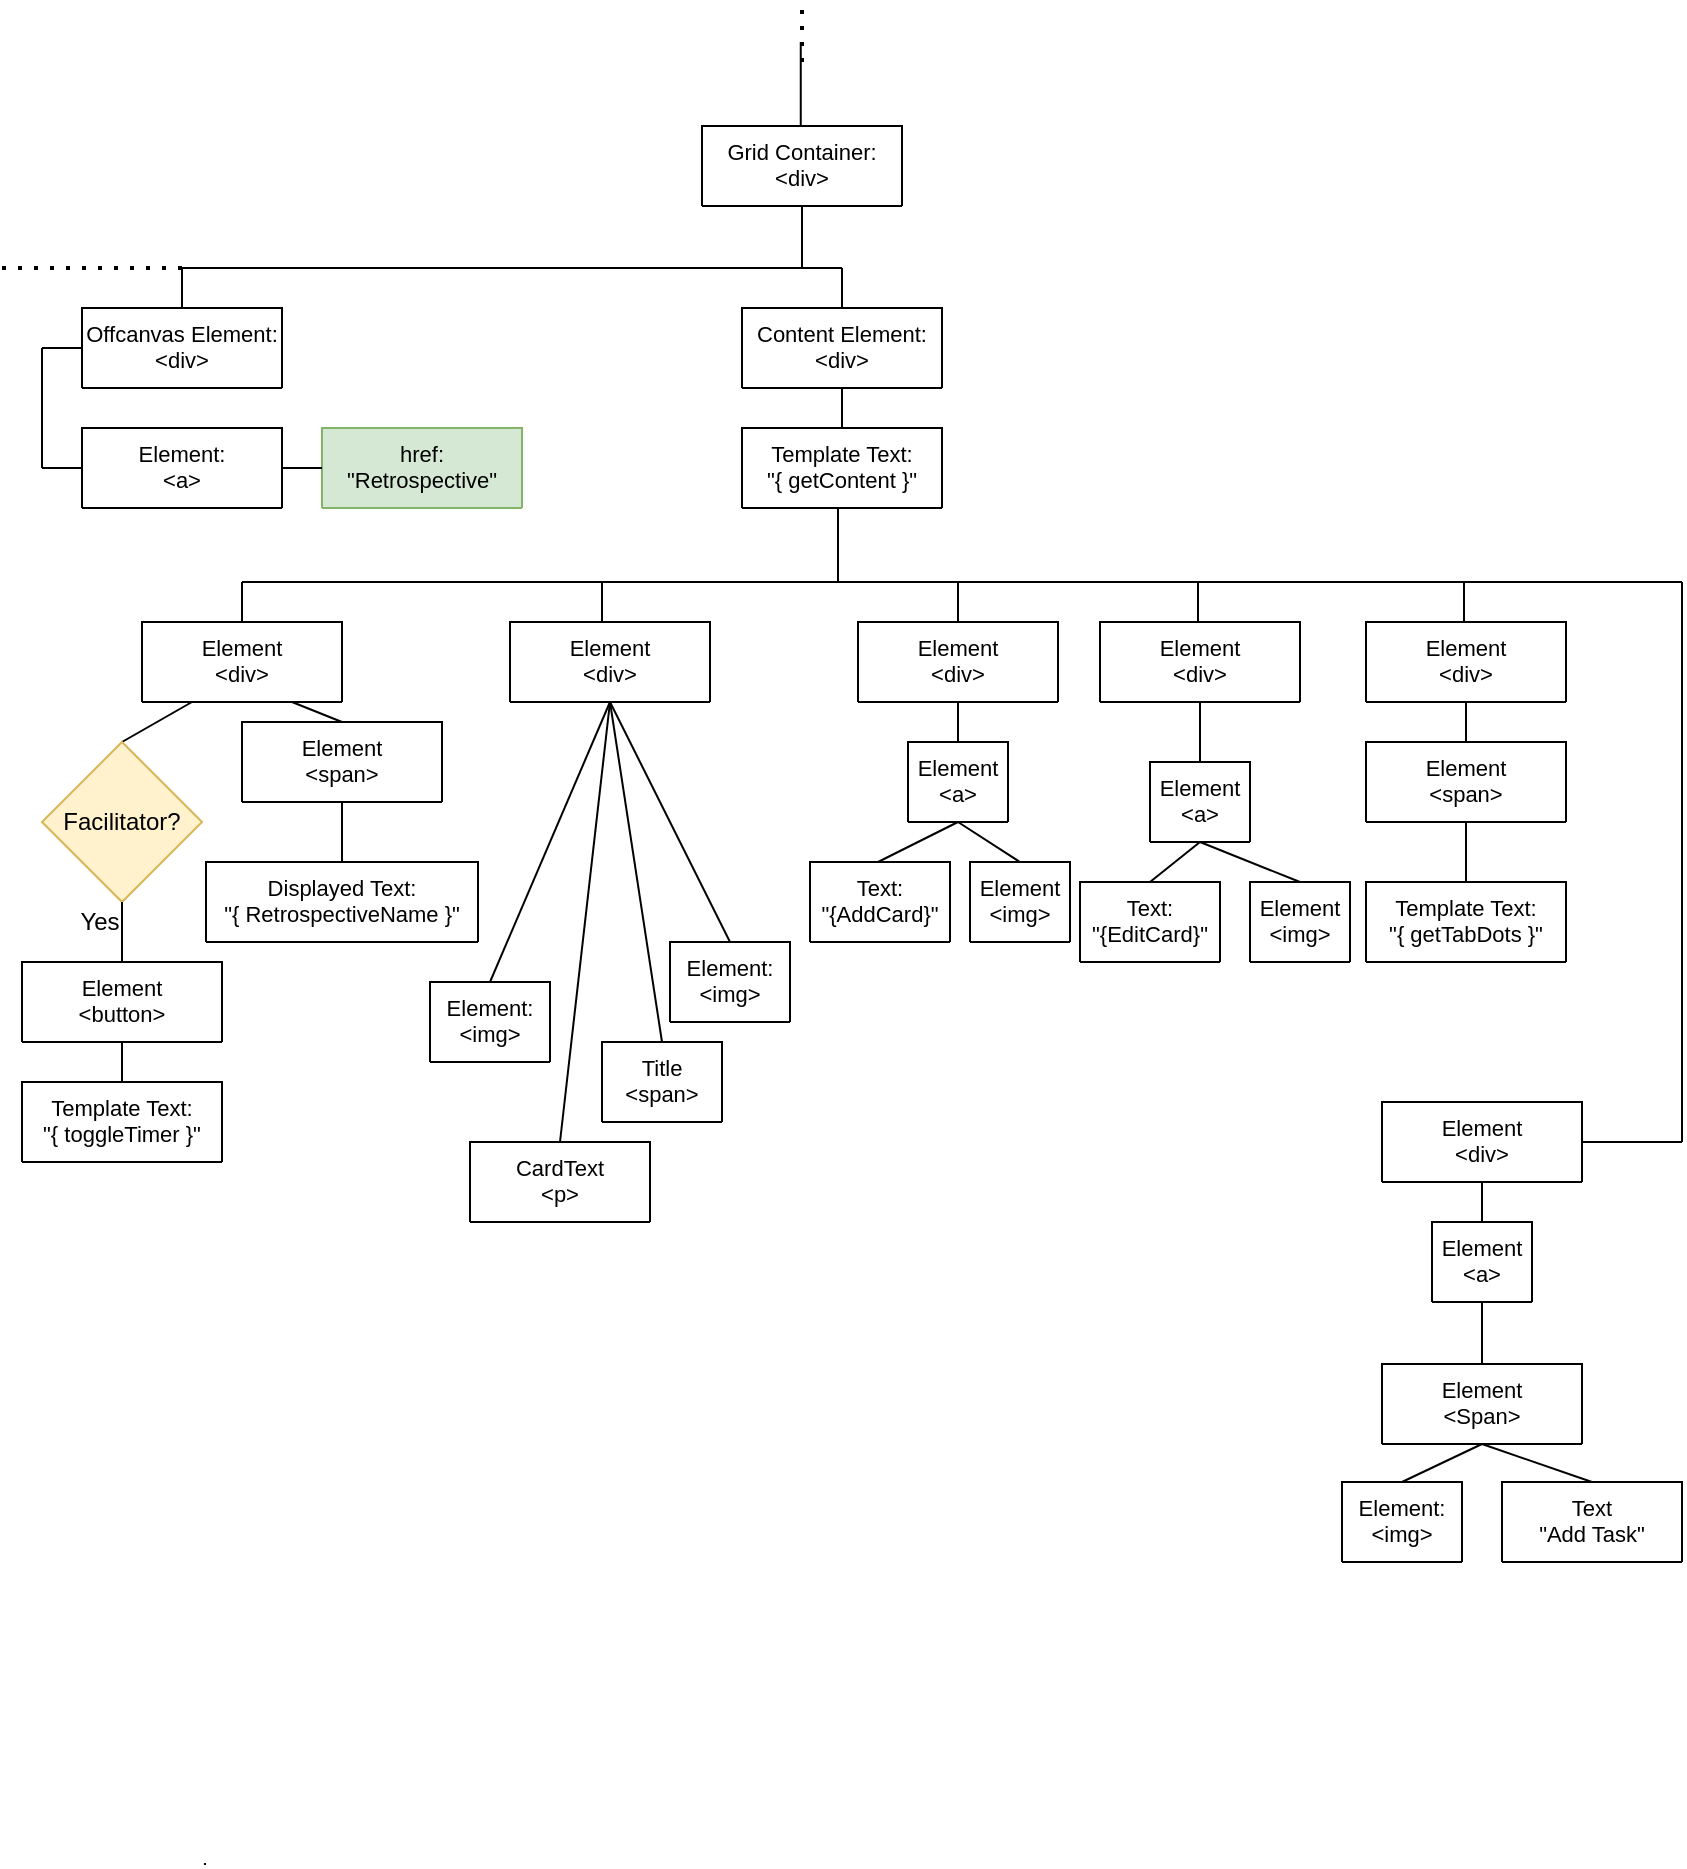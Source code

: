 <mxfile version="23.1.1" type="github">
  <diagram name="Page-1" id="cYGsJFzPVr4hY669UNgf">
    <mxGraphModel dx="1236" dy="1225" grid="1" gridSize="10" guides="1" tooltips="1" connect="1" arrows="1" fold="1" page="1" pageScale="1" pageWidth="850" pageHeight="1100" math="0" shadow="0">
      <root>
        <mxCell id="0" />
        <mxCell id="1" parent="0" />
        <mxCell id="bZ-zRYonK2PxEfOanbGE-1" value="" style="endArrow=none;dashed=1;html=1;dashPattern=1 3;strokeWidth=2;rounded=0;entryX=0.5;entryY=1;entryDx=0;entryDy=0;" edge="1" parent="1">
          <mxGeometry width="50" height="50" relative="1" as="geometry">
            <mxPoint x="400" y="80" as="sourcePoint" />
            <mxPoint x="400" y="50" as="targetPoint" />
            <Array as="points">
              <mxPoint x="400" y="80" />
            </Array>
          </mxGeometry>
        </mxCell>
        <mxCell id="bZ-zRYonK2PxEfOanbGE-2" value="" style="endArrow=none;html=1;rounded=0;exitX=0.5;exitY=0;exitDx=0;exitDy=0;" edge="1" parent="1">
          <mxGeometry width="50" height="50" relative="1" as="geometry">
            <mxPoint x="399.38" y="112" as="sourcePoint" />
            <mxPoint x="399.38" y="70" as="targetPoint" />
          </mxGeometry>
        </mxCell>
        <mxCell id="bZ-zRYonK2PxEfOanbGE-3" value="Offcanvas Element:&#xa;&lt;div&gt;&#xa;" style="swimlane;fontStyle=0;align=center;verticalAlign=top;childLayout=stackLayout;horizontal=1;startSize=50;horizontalStack=0;resizeParent=1;resizeLast=0;collapsible=1;marginBottom=0;rounded=0;shadow=0;strokeWidth=1;fontSize=11;" vertex="1" parent="1">
          <mxGeometry x="40" y="203" width="100" height="40" as="geometry">
            <mxRectangle x="130" y="380" width="160" height="26" as="alternateBounds" />
          </mxGeometry>
        </mxCell>
        <mxCell id="bZ-zRYonK2PxEfOanbGE-4" value="Grid Container:&#xa;&lt;div&gt;&#xa;" style="swimlane;fontStyle=0;align=center;verticalAlign=top;childLayout=stackLayout;horizontal=1;startSize=50;horizontalStack=0;resizeParent=1;resizeLast=0;collapsible=1;marginBottom=0;rounded=0;shadow=0;strokeWidth=1;fontSize=11;" vertex="1" parent="1">
          <mxGeometry x="350" y="112" width="100" height="40" as="geometry">
            <mxRectangle x="130" y="380" width="160" height="26" as="alternateBounds" />
          </mxGeometry>
        </mxCell>
        <mxCell id="bZ-zRYonK2PxEfOanbGE-5" value="Element:&#xa;&lt;a&gt;&#xa;" style="swimlane;fontStyle=0;align=center;verticalAlign=top;childLayout=stackLayout;horizontal=1;startSize=50;horizontalStack=0;resizeParent=1;resizeLast=0;collapsible=1;marginBottom=0;rounded=0;shadow=0;strokeWidth=1;fontSize=11;" vertex="1" parent="1">
          <mxGeometry x="40" y="263" width="100" height="40" as="geometry">
            <mxRectangle x="130" y="380" width="160" height="26" as="alternateBounds" />
          </mxGeometry>
        </mxCell>
        <mxCell id="bZ-zRYonK2PxEfOanbGE-6" value="" style="endArrow=none;html=1;rounded=0;entryX=0.5;entryY=1;entryDx=0;entryDy=0;" edge="1" parent="1" target="bZ-zRYonK2PxEfOanbGE-4">
          <mxGeometry width="50" height="50" relative="1" as="geometry">
            <mxPoint x="400" y="183" as="sourcePoint" />
            <mxPoint x="420" y="253" as="targetPoint" />
          </mxGeometry>
        </mxCell>
        <mxCell id="bZ-zRYonK2PxEfOanbGE-7" value="" style="endArrow=none;html=1;rounded=0;exitX=0.5;exitY=0;exitDx=0;exitDy=0;" edge="1" parent="1" source="bZ-zRYonK2PxEfOanbGE-3">
          <mxGeometry width="50" height="50" relative="1" as="geometry">
            <mxPoint x="160" y="303" as="sourcePoint" />
            <mxPoint x="90" y="183" as="targetPoint" />
          </mxGeometry>
        </mxCell>
        <mxCell id="bZ-zRYonK2PxEfOanbGE-8" value="" style="endArrow=none;html=1;rounded=0;entryX=0;entryY=0.5;entryDx=0;entryDy=0;" edge="1" parent="1" target="bZ-zRYonK2PxEfOanbGE-3">
          <mxGeometry width="50" height="50" relative="1" as="geometry">
            <mxPoint x="20" y="223" as="sourcePoint" />
            <mxPoint x="210" y="253" as="targetPoint" />
          </mxGeometry>
        </mxCell>
        <mxCell id="bZ-zRYonK2PxEfOanbGE-9" value="" style="endArrow=none;html=1;rounded=0;entryX=0;entryY=0.5;entryDx=0;entryDy=0;" edge="1" parent="1" target="bZ-zRYonK2PxEfOanbGE-5">
          <mxGeometry width="50" height="50" relative="1" as="geometry">
            <mxPoint x="20" y="283" as="sourcePoint" />
            <mxPoint x="210" y="253" as="targetPoint" />
          </mxGeometry>
        </mxCell>
        <mxCell id="bZ-zRYonK2PxEfOanbGE-10" value="href:&#xa;&quot;Retrospective&quot;&#xa;" style="swimlane;fontStyle=0;align=center;verticalAlign=top;childLayout=stackLayout;horizontal=1;startSize=50;horizontalStack=0;resizeParent=1;resizeLast=0;collapsible=1;marginBottom=0;rounded=0;shadow=0;strokeWidth=1;fontSize=11;fillColor=#d5e8d4;strokeColor=#82b366;" vertex="1" parent="1">
          <mxGeometry x="160" y="263" width="100" height="40" as="geometry">
            <mxRectangle x="130" y="380" width="160" height="26" as="alternateBounds" />
          </mxGeometry>
        </mxCell>
        <mxCell id="bZ-zRYonK2PxEfOanbGE-11" value="" style="endArrow=none;html=1;rounded=0;entryX=0;entryY=0.5;entryDx=0;entryDy=0;exitX=1;exitY=0.5;exitDx=0;exitDy=0;" edge="1" parent="1" source="bZ-zRYonK2PxEfOanbGE-5" target="bZ-zRYonK2PxEfOanbGE-10">
          <mxGeometry width="50" height="50" relative="1" as="geometry">
            <mxPoint x="160" y="303" as="sourcePoint" />
            <mxPoint x="210" y="253" as="targetPoint" />
          </mxGeometry>
        </mxCell>
        <mxCell id="bZ-zRYonK2PxEfOanbGE-12" value="Content Element:&#xa;&lt;div&gt;&#xa;" style="swimlane;fontStyle=0;align=center;verticalAlign=top;childLayout=stackLayout;horizontal=1;startSize=50;horizontalStack=0;resizeParent=1;resizeLast=0;collapsible=1;marginBottom=0;rounded=0;shadow=0;strokeWidth=1;fontSize=11;" vertex="1" parent="1">
          <mxGeometry x="370" y="203" width="100" height="40" as="geometry">
            <mxRectangle x="130" y="380" width="160" height="26" as="alternateBounds" />
          </mxGeometry>
        </mxCell>
        <mxCell id="bZ-zRYonK2PxEfOanbGE-13" value="" style="endArrow=none;html=1;rounded=0;exitX=0.5;exitY=0;exitDx=0;exitDy=0;" edge="1" parent="1" source="bZ-zRYonK2PxEfOanbGE-12">
          <mxGeometry width="50" height="50" relative="1" as="geometry">
            <mxPoint x="210" y="303" as="sourcePoint" />
            <mxPoint x="420" y="183" as="targetPoint" />
          </mxGeometry>
        </mxCell>
        <mxCell id="bZ-zRYonK2PxEfOanbGE-14" value="Template Text:&#xa;&quot;{ getContent }&quot;&#xa;" style="swimlane;fontStyle=0;align=center;verticalAlign=top;childLayout=stackLayout;horizontal=1;startSize=50;horizontalStack=0;resizeParent=1;resizeLast=0;collapsible=1;marginBottom=0;rounded=0;shadow=0;strokeWidth=1;fontSize=11;" vertex="1" parent="1">
          <mxGeometry x="370" y="263" width="100" height="40" as="geometry">
            <mxRectangle x="130" y="380" width="160" height="26" as="alternateBounds" />
          </mxGeometry>
        </mxCell>
        <mxCell id="bZ-zRYonK2PxEfOanbGE-15" value="" style="endArrow=none;html=1;rounded=0;entryX=0.5;entryY=1;entryDx=0;entryDy=0;exitX=0.5;exitY=0;exitDx=0;exitDy=0;" edge="1" parent="1" source="bZ-zRYonK2PxEfOanbGE-14" target="bZ-zRYonK2PxEfOanbGE-12">
          <mxGeometry width="50" height="50" relative="1" as="geometry">
            <mxPoint x="210" y="303" as="sourcePoint" />
            <mxPoint x="260" y="253" as="targetPoint" />
          </mxGeometry>
        </mxCell>
        <mxCell id="bZ-zRYonK2PxEfOanbGE-16" value="" style="endArrow=none;html=1;rounded=0;" edge="1" parent="1">
          <mxGeometry width="50" height="50" relative="1" as="geometry">
            <mxPoint x="90" y="183" as="sourcePoint" />
            <mxPoint x="420" y="183" as="targetPoint" />
          </mxGeometry>
        </mxCell>
        <mxCell id="bZ-zRYonK2PxEfOanbGE-17" value="" style="endArrow=none;html=1;rounded=0;" edge="1" parent="1">
          <mxGeometry width="50" height="50" relative="1" as="geometry">
            <mxPoint x="20" y="283" as="sourcePoint" />
            <mxPoint x="20" y="223" as="targetPoint" />
          </mxGeometry>
        </mxCell>
        <mxCell id="bZ-zRYonK2PxEfOanbGE-18" value="" style="endArrow=none;dashed=1;html=1;dashPattern=1 3;strokeWidth=2;rounded=0;" edge="1" parent="1">
          <mxGeometry width="50" height="50" relative="1" as="geometry">
            <mxPoint y="183" as="sourcePoint" />
            <mxPoint x="90" y="183" as="targetPoint" />
          </mxGeometry>
        </mxCell>
        <mxCell id="bZ-zRYonK2PxEfOanbGE-20" value="" style="endArrow=none;html=1;rounded=0;entryX=0.5;entryY=1;entryDx=0;entryDy=0;" edge="1" parent="1">
          <mxGeometry width="50" height="50" relative="1" as="geometry">
            <mxPoint x="418" y="340" as="sourcePoint" />
            <mxPoint x="418" y="303" as="targetPoint" />
          </mxGeometry>
        </mxCell>
        <mxCell id="bZ-zRYonK2PxEfOanbGE-38" value="" style="endArrow=none;html=1;rounded=0;" edge="1" parent="1">
          <mxGeometry width="50" height="50" relative="1" as="geometry">
            <mxPoint x="840" y="620" as="sourcePoint" />
            <mxPoint x="840" y="340" as="targetPoint" />
          </mxGeometry>
        </mxCell>
        <mxCell id="bZ-zRYonK2PxEfOanbGE-39" value="Element&#xa;&lt;div&gt;&#xa;" style="swimlane;fontStyle=0;align=center;verticalAlign=top;childLayout=stackLayout;horizontal=1;startSize=50;horizontalStack=0;resizeParent=1;resizeLast=0;collapsible=1;marginBottom=0;rounded=0;shadow=0;strokeWidth=1;fontSize=11;" vertex="1" parent="1">
          <mxGeometry x="70" y="360" width="100" height="40" as="geometry">
            <mxRectangle x="130" y="380" width="160" height="26" as="alternateBounds" />
          </mxGeometry>
        </mxCell>
        <mxCell id="bZ-zRYonK2PxEfOanbGE-40" value="Element&#xa;&lt;button&gt;&#xa;&#xa;&#xa;" style="swimlane;fontStyle=0;align=center;verticalAlign=top;childLayout=stackLayout;horizontal=1;startSize=50;horizontalStack=0;resizeParent=1;resizeLast=0;collapsible=1;marginBottom=0;rounded=0;shadow=0;strokeWidth=1;fontSize=11;" vertex="1" parent="1">
          <mxGeometry x="10" y="530" width="100" height="40" as="geometry">
            <mxRectangle x="130" y="380" width="160" height="26" as="alternateBounds" />
          </mxGeometry>
        </mxCell>
        <mxCell id="bZ-zRYonK2PxEfOanbGE-41" value="" style="endArrow=none;html=1;rounded=0;entryX=0.25;entryY=1;entryDx=0;entryDy=0;exitX=0.5;exitY=0;exitDx=0;exitDy=0;" edge="1" parent="1" source="bZ-zRYonK2PxEfOanbGE-121" target="bZ-zRYonK2PxEfOanbGE-39">
          <mxGeometry width="50" height="50" relative="1" as="geometry">
            <mxPoint x="49.68" y="518" as="sourcePoint" />
            <mxPoint x="49.68" y="468" as="targetPoint" />
          </mxGeometry>
        </mxCell>
        <mxCell id="bZ-zRYonK2PxEfOanbGE-43" value="" style="endArrow=none;html=1;rounded=0;entryX=0.5;entryY=1;entryDx=0;entryDy=0;exitX=0.5;exitY=0;exitDx=0;exitDy=0;" edge="1" parent="1" source="bZ-zRYonK2PxEfOanbGE-42" target="bZ-zRYonK2PxEfOanbGE-40">
          <mxGeometry width="50" height="50" relative="1" as="geometry">
            <mxPoint x="-15" y="640" as="sourcePoint" />
            <mxPoint x="35" y="590" as="targetPoint" />
          </mxGeometry>
        </mxCell>
        <mxCell id="bZ-zRYonK2PxEfOanbGE-46" value="Element&#xa;&lt;span&gt;&#xa;" style="swimlane;fontStyle=0;align=center;verticalAlign=top;childLayout=stackLayout;horizontal=1;startSize=50;horizontalStack=0;resizeParent=1;resizeLast=0;collapsible=1;marginBottom=0;rounded=0;shadow=0;strokeWidth=1;fontSize=11;" vertex="1" parent="1">
          <mxGeometry x="120" y="410" width="100" height="40" as="geometry">
            <mxRectangle x="130" y="380" width="160" height="26" as="alternateBounds" />
          </mxGeometry>
        </mxCell>
        <mxCell id="bZ-zRYonK2PxEfOanbGE-47" value="" style="endArrow=none;html=1;rounded=0;entryX=0.75;entryY=1;entryDx=0;entryDy=0;exitX=0.5;exitY=0;exitDx=0;exitDy=0;" edge="1" parent="1" source="bZ-zRYonK2PxEfOanbGE-46" target="bZ-zRYonK2PxEfOanbGE-39">
          <mxGeometry width="50" height="50" relative="1" as="geometry">
            <mxPoint x="223" y="520" as="sourcePoint" />
            <mxPoint x="273" y="470" as="targetPoint" />
          </mxGeometry>
        </mxCell>
        <mxCell id="bZ-zRYonK2PxEfOanbGE-48" value="Displayed Text:&#xa;&quot;{ RetrospectiveName }&quot;&#xa;" style="swimlane;fontStyle=0;align=center;verticalAlign=top;childLayout=stackLayout;horizontal=1;startSize=50;horizontalStack=0;resizeParent=1;resizeLast=0;collapsible=1;marginBottom=0;rounded=0;shadow=0;strokeWidth=1;fontSize=11;" vertex="1" parent="1">
          <mxGeometry x="102" y="480" width="136" height="40" as="geometry">
            <mxRectangle x="130" y="380" width="160" height="26" as="alternateBounds" />
          </mxGeometry>
        </mxCell>
        <mxCell id="bZ-zRYonK2PxEfOanbGE-49" value="" style="endArrow=none;html=1;rounded=0;entryX=0.5;entryY=1;entryDx=0;entryDy=0;exitX=0.5;exitY=0;exitDx=0;exitDy=0;" edge="1" parent="1" source="bZ-zRYonK2PxEfOanbGE-48" target="bZ-zRYonK2PxEfOanbGE-46">
          <mxGeometry width="50" height="50" relative="1" as="geometry">
            <mxPoint x="233" y="520" as="sourcePoint" />
            <mxPoint x="283" y="470" as="targetPoint" />
          </mxGeometry>
        </mxCell>
        <mxCell id="bZ-zRYonK2PxEfOanbGE-50" value="" style="endArrow=none;html=1;rounded=0;entryX=0.5;entryY=0;entryDx=0;entryDy=0;" edge="1" parent="1" target="bZ-zRYonK2PxEfOanbGE-39">
          <mxGeometry width="50" height="50" relative="1" as="geometry">
            <mxPoint x="120" y="340" as="sourcePoint" />
            <mxPoint x="120" y="440" as="targetPoint" />
          </mxGeometry>
        </mxCell>
        <mxCell id="bZ-zRYonK2PxEfOanbGE-56" value="" style="endArrow=none;html=1;rounded=0;" edge="1" parent="1">
          <mxGeometry width="50" height="50" relative="1" as="geometry">
            <mxPoint x="300" y="340" as="sourcePoint" />
            <mxPoint x="300" y="400" as="targetPoint" />
          </mxGeometry>
        </mxCell>
        <mxCell id="bZ-zRYonK2PxEfOanbGE-57" value="Title&#xa;&lt;span&gt;&#xa;" style="swimlane;fontStyle=0;align=center;verticalAlign=top;childLayout=stackLayout;horizontal=1;startSize=50;horizontalStack=0;resizeParent=1;resizeLast=0;collapsible=1;marginBottom=0;rounded=0;shadow=0;strokeWidth=1;fontSize=11;" vertex="1" parent="1">
          <mxGeometry x="300" y="570" width="60" height="40" as="geometry">
            <mxRectangle x="130" y="380" width="160" height="26" as="alternateBounds" />
          </mxGeometry>
        </mxCell>
        <mxCell id="bZ-zRYonK2PxEfOanbGE-63" value="" style="endArrow=none;html=1;rounded=0;entryX=0.5;entryY=1;entryDx=0;entryDy=0;exitX=0.5;exitY=0;exitDx=0;exitDy=0;" edge="1" parent="1" source="bZ-zRYonK2PxEfOanbGE-57" target="bZ-zRYonK2PxEfOanbGE-64">
          <mxGeometry width="50" height="50" relative="1" as="geometry">
            <mxPoint x="601.5" y="459" as="sourcePoint" />
            <mxPoint x="493" y="491" as="targetPoint" />
          </mxGeometry>
        </mxCell>
        <mxCell id="bZ-zRYonK2PxEfOanbGE-64" value="Element&#xa;&lt;div&gt;&#xa;" style="swimlane;fontStyle=0;align=center;verticalAlign=top;childLayout=stackLayout;horizontal=1;startSize=50;horizontalStack=0;resizeParent=1;resizeLast=0;collapsible=1;marginBottom=0;rounded=0;shadow=0;strokeWidth=1;fontSize=11;" vertex="1" parent="1">
          <mxGeometry x="254" y="360" width="100" height="40" as="geometry">
            <mxRectangle x="130" y="380" width="160" height="26" as="alternateBounds" />
          </mxGeometry>
        </mxCell>
        <mxCell id="bZ-zRYonK2PxEfOanbGE-65" value="Element:&#xa;&lt;img&gt;&#xa;" style="swimlane;fontStyle=0;align=center;verticalAlign=top;childLayout=stackLayout;horizontal=1;startSize=50;horizontalStack=0;resizeParent=1;resizeLast=0;collapsible=1;marginBottom=0;rounded=0;shadow=0;strokeWidth=1;fontSize=11;" vertex="1" parent="1">
          <mxGeometry x="334" y="520" width="60" height="40" as="geometry">
            <mxRectangle x="130" y="380" width="160" height="26" as="alternateBounds" />
          </mxGeometry>
        </mxCell>
        <mxCell id="bZ-zRYonK2PxEfOanbGE-66" value="" style="endArrow=none;html=1;rounded=0;exitX=0.5;exitY=0;exitDx=0;exitDy=0;entryX=0.5;entryY=1;entryDx=0;entryDy=0;" edge="1" parent="1" source="bZ-zRYonK2PxEfOanbGE-65" target="bZ-zRYonK2PxEfOanbGE-64">
          <mxGeometry width="50" height="50" relative="1" as="geometry">
            <mxPoint x="619" y="437" as="sourcePoint" />
            <mxPoint x="303" y="440" as="targetPoint" />
          </mxGeometry>
        </mxCell>
        <mxCell id="bZ-zRYonK2PxEfOanbGE-67" value="" style="endArrow=none;html=1;rounded=0;entryX=0.5;entryY=1;entryDx=0;entryDy=0;exitX=0.5;exitY=0;exitDx=0;exitDy=0;" edge="1" parent="1" source="bZ-zRYonK2PxEfOanbGE-68" target="bZ-zRYonK2PxEfOanbGE-64">
          <mxGeometry width="50" height="50" relative="1" as="geometry">
            <mxPoint x="589" y="587" as="sourcePoint" />
            <mxPoint x="669" y="387" as="targetPoint" />
          </mxGeometry>
        </mxCell>
        <mxCell id="bZ-zRYonK2PxEfOanbGE-68" value="CardText&#xa;&lt;p&gt;&#xa;&#xa;" style="swimlane;fontStyle=0;align=center;verticalAlign=top;childLayout=stackLayout;horizontal=1;startSize=50;horizontalStack=0;resizeParent=1;resizeLast=0;collapsible=1;marginBottom=0;rounded=0;shadow=0;strokeWidth=1;fontSize=11;" vertex="1" parent="1">
          <mxGeometry x="234" y="620" width="90" height="40" as="geometry">
            <mxRectangle x="130" y="380" width="160" height="26" as="alternateBounds" />
          </mxGeometry>
        </mxCell>
        <mxCell id="bZ-zRYonK2PxEfOanbGE-69" value="Element:&#xa;&lt;img&gt;&#xa;" style="swimlane;fontStyle=0;align=center;verticalAlign=top;childLayout=stackLayout;horizontal=1;startSize=50;horizontalStack=0;resizeParent=1;resizeLast=0;collapsible=1;marginBottom=0;rounded=0;shadow=0;strokeWidth=1;fontSize=11;" vertex="1" parent="1">
          <mxGeometry x="214" y="540" width="60" height="40" as="geometry">
            <mxRectangle x="130" y="380" width="160" height="26" as="alternateBounds" />
          </mxGeometry>
        </mxCell>
        <mxCell id="bZ-zRYonK2PxEfOanbGE-70" value="" style="endArrow=none;html=1;rounded=0;entryX=0.5;entryY=1;entryDx=0;entryDy=0;exitX=0.5;exitY=0;exitDx=0;exitDy=0;" edge="1" parent="1" source="bZ-zRYonK2PxEfOanbGE-69" target="bZ-zRYonK2PxEfOanbGE-64">
          <mxGeometry width="50" height="50" relative="1" as="geometry">
            <mxPoint x="619" y="607" as="sourcePoint" />
            <mxPoint x="669" y="557" as="targetPoint" />
          </mxGeometry>
        </mxCell>
        <mxCell id="bZ-zRYonK2PxEfOanbGE-71" value="Element&#xa;&lt;div&gt;&#xa;" style="swimlane;fontStyle=0;align=center;verticalAlign=top;childLayout=stackLayout;horizontal=1;startSize=50;horizontalStack=0;resizeParent=1;resizeLast=0;collapsible=1;marginBottom=0;rounded=0;shadow=0;strokeWidth=1;fontSize=11;" vertex="1" parent="1">
          <mxGeometry x="690" y="600" width="100" height="40" as="geometry">
            <mxRectangle x="130" y="380" width="160" height="26" as="alternateBounds" />
          </mxGeometry>
        </mxCell>
        <mxCell id="bZ-zRYonK2PxEfOanbGE-73" value="Element&#xa;&lt;Span&gt;&#xa;" style="swimlane;fontStyle=0;align=center;verticalAlign=top;childLayout=stackLayout;horizontal=1;startSize=50;horizontalStack=0;resizeParent=1;resizeLast=0;collapsible=1;marginBottom=0;rounded=0;shadow=0;strokeWidth=1;fontSize=11;" vertex="1" parent="1">
          <mxGeometry x="690" y="731" width="100" height="40" as="geometry">
            <mxRectangle x="130" y="380" width="160" height="26" as="alternateBounds" />
          </mxGeometry>
        </mxCell>
        <mxCell id="bZ-zRYonK2PxEfOanbGE-74" value="Element:&#xa;&lt;img&gt;&#xa;" style="swimlane;fontStyle=0;align=center;verticalAlign=top;childLayout=stackLayout;horizontal=1;startSize=50;horizontalStack=0;resizeParent=1;resizeLast=0;collapsible=1;marginBottom=0;rounded=0;shadow=0;strokeWidth=1;fontSize=11;" vertex="1" parent="1">
          <mxGeometry x="670" y="790" width="60" height="40" as="geometry">
            <mxRectangle x="130" y="380" width="160" height="26" as="alternateBounds" />
          </mxGeometry>
        </mxCell>
        <mxCell id="bZ-zRYonK2PxEfOanbGE-75" value="Text&#xa;&quot;Add Task&quot;&#xa;" style="swimlane;fontStyle=0;align=center;verticalAlign=top;childLayout=stackLayout;horizontal=1;startSize=50;horizontalStack=0;resizeParent=1;resizeLast=0;collapsible=1;marginBottom=0;rounded=0;shadow=0;strokeWidth=1;fontSize=11;" vertex="1" parent="1">
          <mxGeometry x="750" y="790" width="90" height="40" as="geometry">
            <mxRectangle x="130" y="380" width="160" height="26" as="alternateBounds" />
          </mxGeometry>
        </mxCell>
        <mxCell id="bZ-zRYonK2PxEfOanbGE-76" value="Element&#xa;&lt;a&gt;&#xa;" style="swimlane;fontStyle=0;align=center;verticalAlign=top;childLayout=stackLayout;horizontal=1;startSize=50;horizontalStack=0;resizeParent=1;resizeLast=0;collapsible=1;marginBottom=0;rounded=0;shadow=0;strokeWidth=1;fontSize=11;" vertex="1" parent="1">
          <mxGeometry x="715" y="660" width="50" height="40" as="geometry">
            <mxRectangle x="130" y="380" width="160" height="26" as="alternateBounds" />
          </mxGeometry>
        </mxCell>
        <mxCell id="bZ-zRYonK2PxEfOanbGE-77" value="" style="endArrow=none;html=1;rounded=0;entryX=0.5;entryY=1;entryDx=0;entryDy=0;exitX=0.5;exitY=0;exitDx=0;exitDy=0;" edge="1" parent="1" source="bZ-zRYonK2PxEfOanbGE-76" target="bZ-zRYonK2PxEfOanbGE-71">
          <mxGeometry width="50" height="50" relative="1" as="geometry">
            <mxPoint x="910" y="581" as="sourcePoint" />
            <mxPoint x="960" y="531" as="targetPoint" />
          </mxGeometry>
        </mxCell>
        <mxCell id="bZ-zRYonK2PxEfOanbGE-78" value="" style="endArrow=none;html=1;rounded=0;exitX=0.5;exitY=1;exitDx=0;exitDy=0;entryX=0.5;entryY=0;entryDx=0;entryDy=0;" edge="1" parent="1" source="bZ-zRYonK2PxEfOanbGE-76" target="bZ-zRYonK2PxEfOanbGE-73">
          <mxGeometry width="50" height="50" relative="1" as="geometry">
            <mxPoint x="910" y="601" as="sourcePoint" />
            <mxPoint x="960" y="551" as="targetPoint" />
          </mxGeometry>
        </mxCell>
        <mxCell id="bZ-zRYonK2PxEfOanbGE-79" value="" style="endArrow=none;html=1;rounded=0;entryX=0.5;entryY=1;entryDx=0;entryDy=0;" edge="1" parent="1" target="bZ-zRYonK2PxEfOanbGE-73">
          <mxGeometry width="50" height="50" relative="1" as="geometry">
            <mxPoint x="700" y="790" as="sourcePoint" />
            <mxPoint x="922.5" y="751" as="targetPoint" />
          </mxGeometry>
        </mxCell>
        <mxCell id="bZ-zRYonK2PxEfOanbGE-80" value="" style="endArrow=none;html=1;rounded=0;entryX=0.5;entryY=0;entryDx=0;entryDy=0;exitX=0.5;exitY=1;exitDx=0;exitDy=0;" edge="1" parent="1" target="bZ-zRYonK2PxEfOanbGE-75" source="bZ-zRYonK2PxEfOanbGE-73">
          <mxGeometry width="50" height="50" relative="1" as="geometry">
            <mxPoint x="923" y="781" as="sourcePoint" />
            <mxPoint x="960" y="541" as="targetPoint" />
          </mxGeometry>
        </mxCell>
        <mxCell id="bZ-zRYonK2PxEfOanbGE-86" value="Element&#xa;&lt;div&gt;&#xa;" style="swimlane;fontStyle=0;align=center;verticalAlign=top;childLayout=stackLayout;horizontal=1;startSize=50;horizontalStack=0;resizeParent=1;resizeLast=0;collapsible=1;marginBottom=0;rounded=0;shadow=0;strokeWidth=1;fontSize=11;" vertex="1" parent="1">
          <mxGeometry x="428" y="360" width="100" height="40" as="geometry">
            <mxRectangle x="130" y="380" width="160" height="26" as="alternateBounds" />
          </mxGeometry>
        </mxCell>
        <mxCell id="bZ-zRYonK2PxEfOanbGE-87" value="Element&#xa;&lt;div&gt;&#xa;" style="swimlane;fontStyle=0;align=center;verticalAlign=top;childLayout=stackLayout;horizontal=1;startSize=50;horizontalStack=0;resizeParent=1;resizeLast=0;collapsible=1;marginBottom=0;rounded=0;shadow=0;strokeWidth=1;fontSize=11;" vertex="1" parent="1">
          <mxGeometry x="549" y="360" width="100" height="40" as="geometry">
            <mxRectangle x="130" y="380" width="160" height="26" as="alternateBounds" />
          </mxGeometry>
        </mxCell>
        <mxCell id="bZ-zRYonK2PxEfOanbGE-88" value="Element&#xa;&lt;a&gt;&#xa;" style="swimlane;fontStyle=0;align=center;verticalAlign=top;childLayout=stackLayout;horizontal=1;startSize=50;horizontalStack=0;resizeParent=1;resizeLast=0;collapsible=1;marginBottom=0;rounded=0;shadow=0;strokeWidth=1;fontSize=11;" vertex="1" parent="1">
          <mxGeometry x="453" y="420" width="50" height="40" as="geometry">
            <mxRectangle x="130" y="380" width="160" height="26" as="alternateBounds" />
          </mxGeometry>
        </mxCell>
        <mxCell id="bZ-zRYonK2PxEfOanbGE-89" value="Element&#xa;&lt;img&gt;&#xa;" style="swimlane;fontStyle=0;align=center;verticalAlign=top;childLayout=stackLayout;horizontal=1;startSize=50;horizontalStack=0;resizeParent=1;resizeLast=0;collapsible=1;marginBottom=0;rounded=0;shadow=0;strokeWidth=1;fontSize=11;" vertex="1" parent="1">
          <mxGeometry x="484" y="480" width="50" height="40" as="geometry">
            <mxRectangle x="130" y="380" width="160" height="26" as="alternateBounds" />
          </mxGeometry>
        </mxCell>
        <mxCell id="bZ-zRYonK2PxEfOanbGE-90" value="Text:&#xa;&quot;{AddCard}&quot;&#xa;&#xa;" style="swimlane;fontStyle=0;align=center;verticalAlign=top;childLayout=stackLayout;horizontal=1;startSize=50;horizontalStack=0;resizeParent=1;resizeLast=0;collapsible=1;marginBottom=0;rounded=0;shadow=0;strokeWidth=1;fontSize=11;" vertex="1" parent="1">
          <mxGeometry x="404" y="480" width="70" height="40" as="geometry">
            <mxRectangle x="130" y="380" width="160" height="26" as="alternateBounds" />
          </mxGeometry>
        </mxCell>
        <mxCell id="bZ-zRYonK2PxEfOanbGE-91" value="" style="endArrow=none;html=1;rounded=0;exitX=0.5;exitY=1;exitDx=0;exitDy=0;entryX=0.5;entryY=0;entryDx=0;entryDy=0;" edge="1" parent="1" source="bZ-zRYonK2PxEfOanbGE-86" target="bZ-zRYonK2PxEfOanbGE-88">
          <mxGeometry width="50" height="50" relative="1" as="geometry">
            <mxPoint x="678" y="410" as="sourcePoint" />
            <mxPoint x="728" y="360" as="targetPoint" />
          </mxGeometry>
        </mxCell>
        <mxCell id="bZ-zRYonK2PxEfOanbGE-92" value="" style="endArrow=none;html=1;rounded=0;exitX=0.5;exitY=1;exitDx=0;exitDy=0;entryX=0.5;entryY=0;entryDx=0;entryDy=0;" edge="1" parent="1" source="bZ-zRYonK2PxEfOanbGE-88" target="bZ-zRYonK2PxEfOanbGE-89">
          <mxGeometry width="50" height="50" relative="1" as="geometry">
            <mxPoint x="678" y="410" as="sourcePoint" />
            <mxPoint x="653" y="480" as="targetPoint" />
          </mxGeometry>
        </mxCell>
        <mxCell id="bZ-zRYonK2PxEfOanbGE-93" value="" style="endArrow=none;html=1;rounded=0;exitX=0.5;exitY=1;exitDx=0;exitDy=0;entryX=0.5;entryY=0;entryDx=0;entryDy=0;" edge="1" parent="1" source="bZ-zRYonK2PxEfOanbGE-88">
          <mxGeometry width="50" height="50" relative="1" as="geometry">
            <mxPoint x="678" y="410" as="sourcePoint" />
            <mxPoint x="438" y="480" as="targetPoint" />
          </mxGeometry>
        </mxCell>
        <mxCell id="bZ-zRYonK2PxEfOanbGE-94" value="Element&#xa;&lt;a&gt;&#xa;" style="swimlane;fontStyle=0;align=center;verticalAlign=top;childLayout=stackLayout;horizontal=1;startSize=50;horizontalStack=0;resizeParent=1;resizeLast=0;collapsible=1;marginBottom=0;rounded=0;shadow=0;strokeWidth=1;fontSize=11;" vertex="1" parent="1">
          <mxGeometry x="574" y="430" width="50" height="40" as="geometry">
            <mxRectangle x="130" y="380" width="160" height="26" as="alternateBounds" />
          </mxGeometry>
        </mxCell>
        <mxCell id="bZ-zRYonK2PxEfOanbGE-95" value="Element&#xa;&lt;img&gt;&#xa;" style="swimlane;fontStyle=0;align=center;verticalAlign=top;childLayout=stackLayout;horizontal=1;startSize=50;horizontalStack=0;resizeParent=1;resizeLast=0;collapsible=1;marginBottom=0;rounded=0;shadow=0;strokeWidth=1;fontSize=11;" vertex="1" parent="1">
          <mxGeometry x="624" y="490" width="50" height="40" as="geometry">
            <mxRectangle x="130" y="380" width="160" height="26" as="alternateBounds" />
          </mxGeometry>
        </mxCell>
        <mxCell id="bZ-zRYonK2PxEfOanbGE-96" value="Text:&#xa;&quot;{EditCard}&quot;&#xa;&#xa;" style="swimlane;fontStyle=0;align=center;verticalAlign=top;childLayout=stackLayout;horizontal=1;startSize=50;horizontalStack=0;resizeParent=1;resizeLast=0;collapsible=1;marginBottom=0;rounded=0;shadow=0;strokeWidth=1;fontSize=11;" vertex="1" parent="1">
          <mxGeometry x="539" y="490" width="70" height="40" as="geometry">
            <mxRectangle x="130" y="380" width="160" height="26" as="alternateBounds" />
          </mxGeometry>
        </mxCell>
        <mxCell id="bZ-zRYonK2PxEfOanbGE-97" value="" style="endArrow=none;html=1;rounded=0;exitX=0.5;exitY=1;exitDx=0;exitDy=0;entryX=0.5;entryY=0;entryDx=0;entryDy=0;" edge="1" parent="1" source="bZ-zRYonK2PxEfOanbGE-87" target="bZ-zRYonK2PxEfOanbGE-94">
          <mxGeometry width="50" height="50" relative="1" as="geometry">
            <mxPoint x="584" y="622" as="sourcePoint" />
            <mxPoint x="784" y="472" as="targetPoint" />
          </mxGeometry>
        </mxCell>
        <mxCell id="bZ-zRYonK2PxEfOanbGE-98" value="" style="endArrow=none;html=1;rounded=0;exitX=0.5;exitY=1;exitDx=0;exitDy=0;entryX=0.5;entryY=0;entryDx=0;entryDy=0;" edge="1" parent="1" source="bZ-zRYonK2PxEfOanbGE-94" target="bZ-zRYonK2PxEfOanbGE-95">
          <mxGeometry width="50" height="50" relative="1" as="geometry">
            <mxPoint x="734" y="522" as="sourcePoint" />
            <mxPoint x="784" y="472" as="targetPoint" />
          </mxGeometry>
        </mxCell>
        <mxCell id="bZ-zRYonK2PxEfOanbGE-99" value="" style="endArrow=none;html=1;rounded=0;exitX=0.5;exitY=1;exitDx=0;exitDy=0;entryX=0.5;entryY=0;entryDx=0;entryDy=0;" edge="1" parent="1" source="bZ-zRYonK2PxEfOanbGE-94" target="bZ-zRYonK2PxEfOanbGE-96">
          <mxGeometry width="50" height="50" relative="1" as="geometry">
            <mxPoint x="734" y="522" as="sourcePoint" />
            <mxPoint x="784" y="472" as="targetPoint" />
          </mxGeometry>
        </mxCell>
        <mxCell id="bZ-zRYonK2PxEfOanbGE-105" value="&lt;br&gt;&lt;br&gt;&lt;br&gt;&lt;br&gt;" style="endArrow=none;html=1;rounded=0;exitX=0.5;exitY=0;exitDx=0;exitDy=0;" edge="1" parent="1" source="bZ-zRYonK2PxEfOanbGE-86">
          <mxGeometry x="0.111" y="7" width="50" height="50" relative="1" as="geometry">
            <mxPoint x="473" y="406" as="sourcePoint" />
            <mxPoint x="478" y="340" as="targetPoint" />
            <mxPoint as="offset" />
          </mxGeometry>
        </mxCell>
        <mxCell id="bZ-zRYonK2PxEfOanbGE-106" value="&lt;br&gt;&lt;br&gt;&lt;br&gt;&lt;br&gt;" style="endArrow=none;html=1;rounded=0;entryX=1;entryY=0.5;entryDx=0;entryDy=0;" edge="1" parent="1" target="bZ-zRYonK2PxEfOanbGE-71">
          <mxGeometry x="0.111" y="7" width="50" height="50" relative="1" as="geometry">
            <mxPoint x="840" y="620" as="sourcePoint" />
            <mxPoint x="800" y="620" as="targetPoint" />
            <mxPoint as="offset" />
          </mxGeometry>
        </mxCell>
        <mxCell id="bZ-zRYonK2PxEfOanbGE-107" value="Element&#xa;&lt;div&gt;&#xa;" style="swimlane;fontStyle=0;align=center;verticalAlign=top;childLayout=stackLayout;horizontal=1;startSize=50;horizontalStack=0;resizeParent=1;resizeLast=0;collapsible=1;marginBottom=0;rounded=0;shadow=0;strokeWidth=1;fontSize=11;" vertex="1" parent="1">
          <mxGeometry x="682" y="360" width="100" height="40" as="geometry">
            <mxRectangle x="130" y="380" width="160" height="26" as="alternateBounds" />
          </mxGeometry>
        </mxCell>
        <mxCell id="bZ-zRYonK2PxEfOanbGE-108" value="" style="endArrow=none;html=1;rounded=0;exitX=0.5;exitY=1;exitDx=0;exitDy=0;entryX=0.5;entryY=0;entryDx=0;entryDy=0;" edge="1" parent="1" source="bZ-zRYonK2PxEfOanbGE-107" target="bZ-zRYonK2PxEfOanbGE-110">
          <mxGeometry width="50" height="50" relative="1" as="geometry">
            <mxPoint x="888" y="210" as="sourcePoint" />
            <mxPoint x="758" y="510" as="targetPoint" />
          </mxGeometry>
        </mxCell>
        <mxCell id="bZ-zRYonK2PxEfOanbGE-110" value="Element&#xa;&lt;span&gt;&#xa;" style="swimlane;fontStyle=0;align=center;verticalAlign=top;childLayout=stackLayout;horizontal=1;startSize=50;horizontalStack=0;resizeParent=1;resizeLast=0;collapsible=1;marginBottom=0;rounded=0;shadow=0;strokeWidth=1;fontSize=11;" vertex="1" parent="1">
          <mxGeometry x="682" y="420" width="100" height="40" as="geometry">
            <mxRectangle x="130" y="380" width="160" height="26" as="alternateBounds" />
          </mxGeometry>
        </mxCell>
        <mxCell id="bZ-zRYonK2PxEfOanbGE-111" value="Template Text:&#xa;&quot;{ getTabDots }&quot;&#xa;" style="swimlane;fontStyle=0;align=center;verticalAlign=top;childLayout=stackLayout;horizontal=1;startSize=50;horizontalStack=0;resizeParent=1;resizeLast=0;collapsible=1;marginBottom=0;rounded=0;shadow=0;strokeWidth=1;fontSize=11;" vertex="1" parent="1">
          <mxGeometry x="682" y="490" width="100" height="40" as="geometry">
            <mxRectangle x="130" y="380" width="160" height="26" as="alternateBounds" />
          </mxGeometry>
        </mxCell>
        <mxCell id="bZ-zRYonK2PxEfOanbGE-112" value="" style="endArrow=none;html=1;rounded=0;exitX=0.5;exitY=1;exitDx=0;exitDy=0;entryX=0.5;entryY=0;entryDx=0;entryDy=0;" edge="1" parent="1" source="bZ-zRYonK2PxEfOanbGE-110" target="bZ-zRYonK2PxEfOanbGE-111">
          <mxGeometry width="50" height="50" relative="1" as="geometry">
            <mxPoint x="748" y="520" as="sourcePoint" />
            <mxPoint x="868" y="510" as="targetPoint" />
            <Array as="points" />
          </mxGeometry>
        </mxCell>
        <mxCell id="bZ-zRYonK2PxEfOanbGE-121" value="Facilitator?" style="rhombus;whiteSpace=wrap;html=1;fillColor=#fff2cc;strokeColor=#d6b656;" vertex="1" parent="1">
          <mxGeometry x="20" y="420" width="80" height="80" as="geometry" />
        </mxCell>
        <mxCell id="bZ-zRYonK2PxEfOanbGE-123" value="Yes" style="text;html=1;strokeColor=none;fillColor=none;align=center;verticalAlign=middle;whiteSpace=wrap;rounded=0;" vertex="1" parent="1">
          <mxGeometry x="19" y="495" width="60" height="30" as="geometry" />
        </mxCell>
        <mxCell id="bZ-zRYonK2PxEfOanbGE-127" value="" style="endArrow=none;html=1;rounded=0;" edge="1" parent="1">
          <mxGeometry x="0.111" y="7" width="50" height="50" relative="1" as="geometry">
            <mxPoint x="101" y="981" as="sourcePoint" />
            <mxPoint x="102.0" y="981" as="targetPoint" />
            <mxPoint as="offset" />
          </mxGeometry>
        </mxCell>
        <mxCell id="bZ-zRYonK2PxEfOanbGE-42" value="Template Text:&#xa;&quot;{ toggleTimer }&quot;&#xa;&#xa;&#xa;" style="swimlane;fontStyle=0;align=center;verticalAlign=top;childLayout=stackLayout;horizontal=1;startSize=50;horizontalStack=0;resizeParent=1;resizeLast=0;collapsible=1;marginBottom=0;rounded=0;shadow=0;strokeWidth=1;fontSize=11;" vertex="1" parent="1">
          <mxGeometry x="10" y="590" width="100" height="40" as="geometry">
            <mxRectangle x="130" y="380" width="160" height="26" as="alternateBounds" />
          </mxGeometry>
        </mxCell>
        <mxCell id="bZ-zRYonK2PxEfOanbGE-129" value="" style="endArrow=none;html=1;rounded=0;exitX=0.5;exitY=0;exitDx=0;exitDy=0;entryX=0.5;entryY=1;entryDx=0;entryDy=0;" edge="1" parent="1" source="bZ-zRYonK2PxEfOanbGE-40" target="bZ-zRYonK2PxEfOanbGE-121">
          <mxGeometry width="50" height="50" relative="1" as="geometry">
            <mxPoint x="49" y="639" as="sourcePoint" />
            <mxPoint x="50" y="600" as="targetPoint" />
          </mxGeometry>
        </mxCell>
        <mxCell id="bZ-zRYonK2PxEfOanbGE-134" value="" style="endArrow=none;html=1;rounded=0;movable=1;resizable=1;rotatable=1;deletable=1;editable=1;locked=0;connectable=1;" edge="1" parent="1">
          <mxGeometry width="50" height="50" relative="1" as="geometry">
            <mxPoint x="840" y="340" as="sourcePoint" />
            <mxPoint x="120" y="340" as="targetPoint" />
          </mxGeometry>
        </mxCell>
        <mxCell id="bZ-zRYonK2PxEfOanbGE-135" value="&lt;br&gt;&lt;br&gt;&lt;br&gt;&lt;br&gt;" style="endArrow=none;html=1;rounded=0;exitX=0.5;exitY=0;exitDx=0;exitDy=0;" edge="1" parent="1">
          <mxGeometry x="0.111" y="7" width="50" height="50" relative="1" as="geometry">
            <mxPoint x="598" y="360" as="sourcePoint" />
            <mxPoint x="598" y="340" as="targetPoint" />
            <mxPoint as="offset" />
          </mxGeometry>
        </mxCell>
        <mxCell id="bZ-zRYonK2PxEfOanbGE-136" value="&lt;br&gt;&lt;br&gt;&lt;br&gt;&lt;br&gt;" style="endArrow=none;html=1;rounded=0;exitX=0.5;exitY=0;exitDx=0;exitDy=0;" edge="1" parent="1">
          <mxGeometry x="0.111" y="7" width="50" height="50" relative="1" as="geometry">
            <mxPoint x="731" y="360" as="sourcePoint" />
            <mxPoint x="731" y="340" as="targetPoint" />
            <mxPoint as="offset" />
          </mxGeometry>
        </mxCell>
      </root>
    </mxGraphModel>
  </diagram>
</mxfile>
